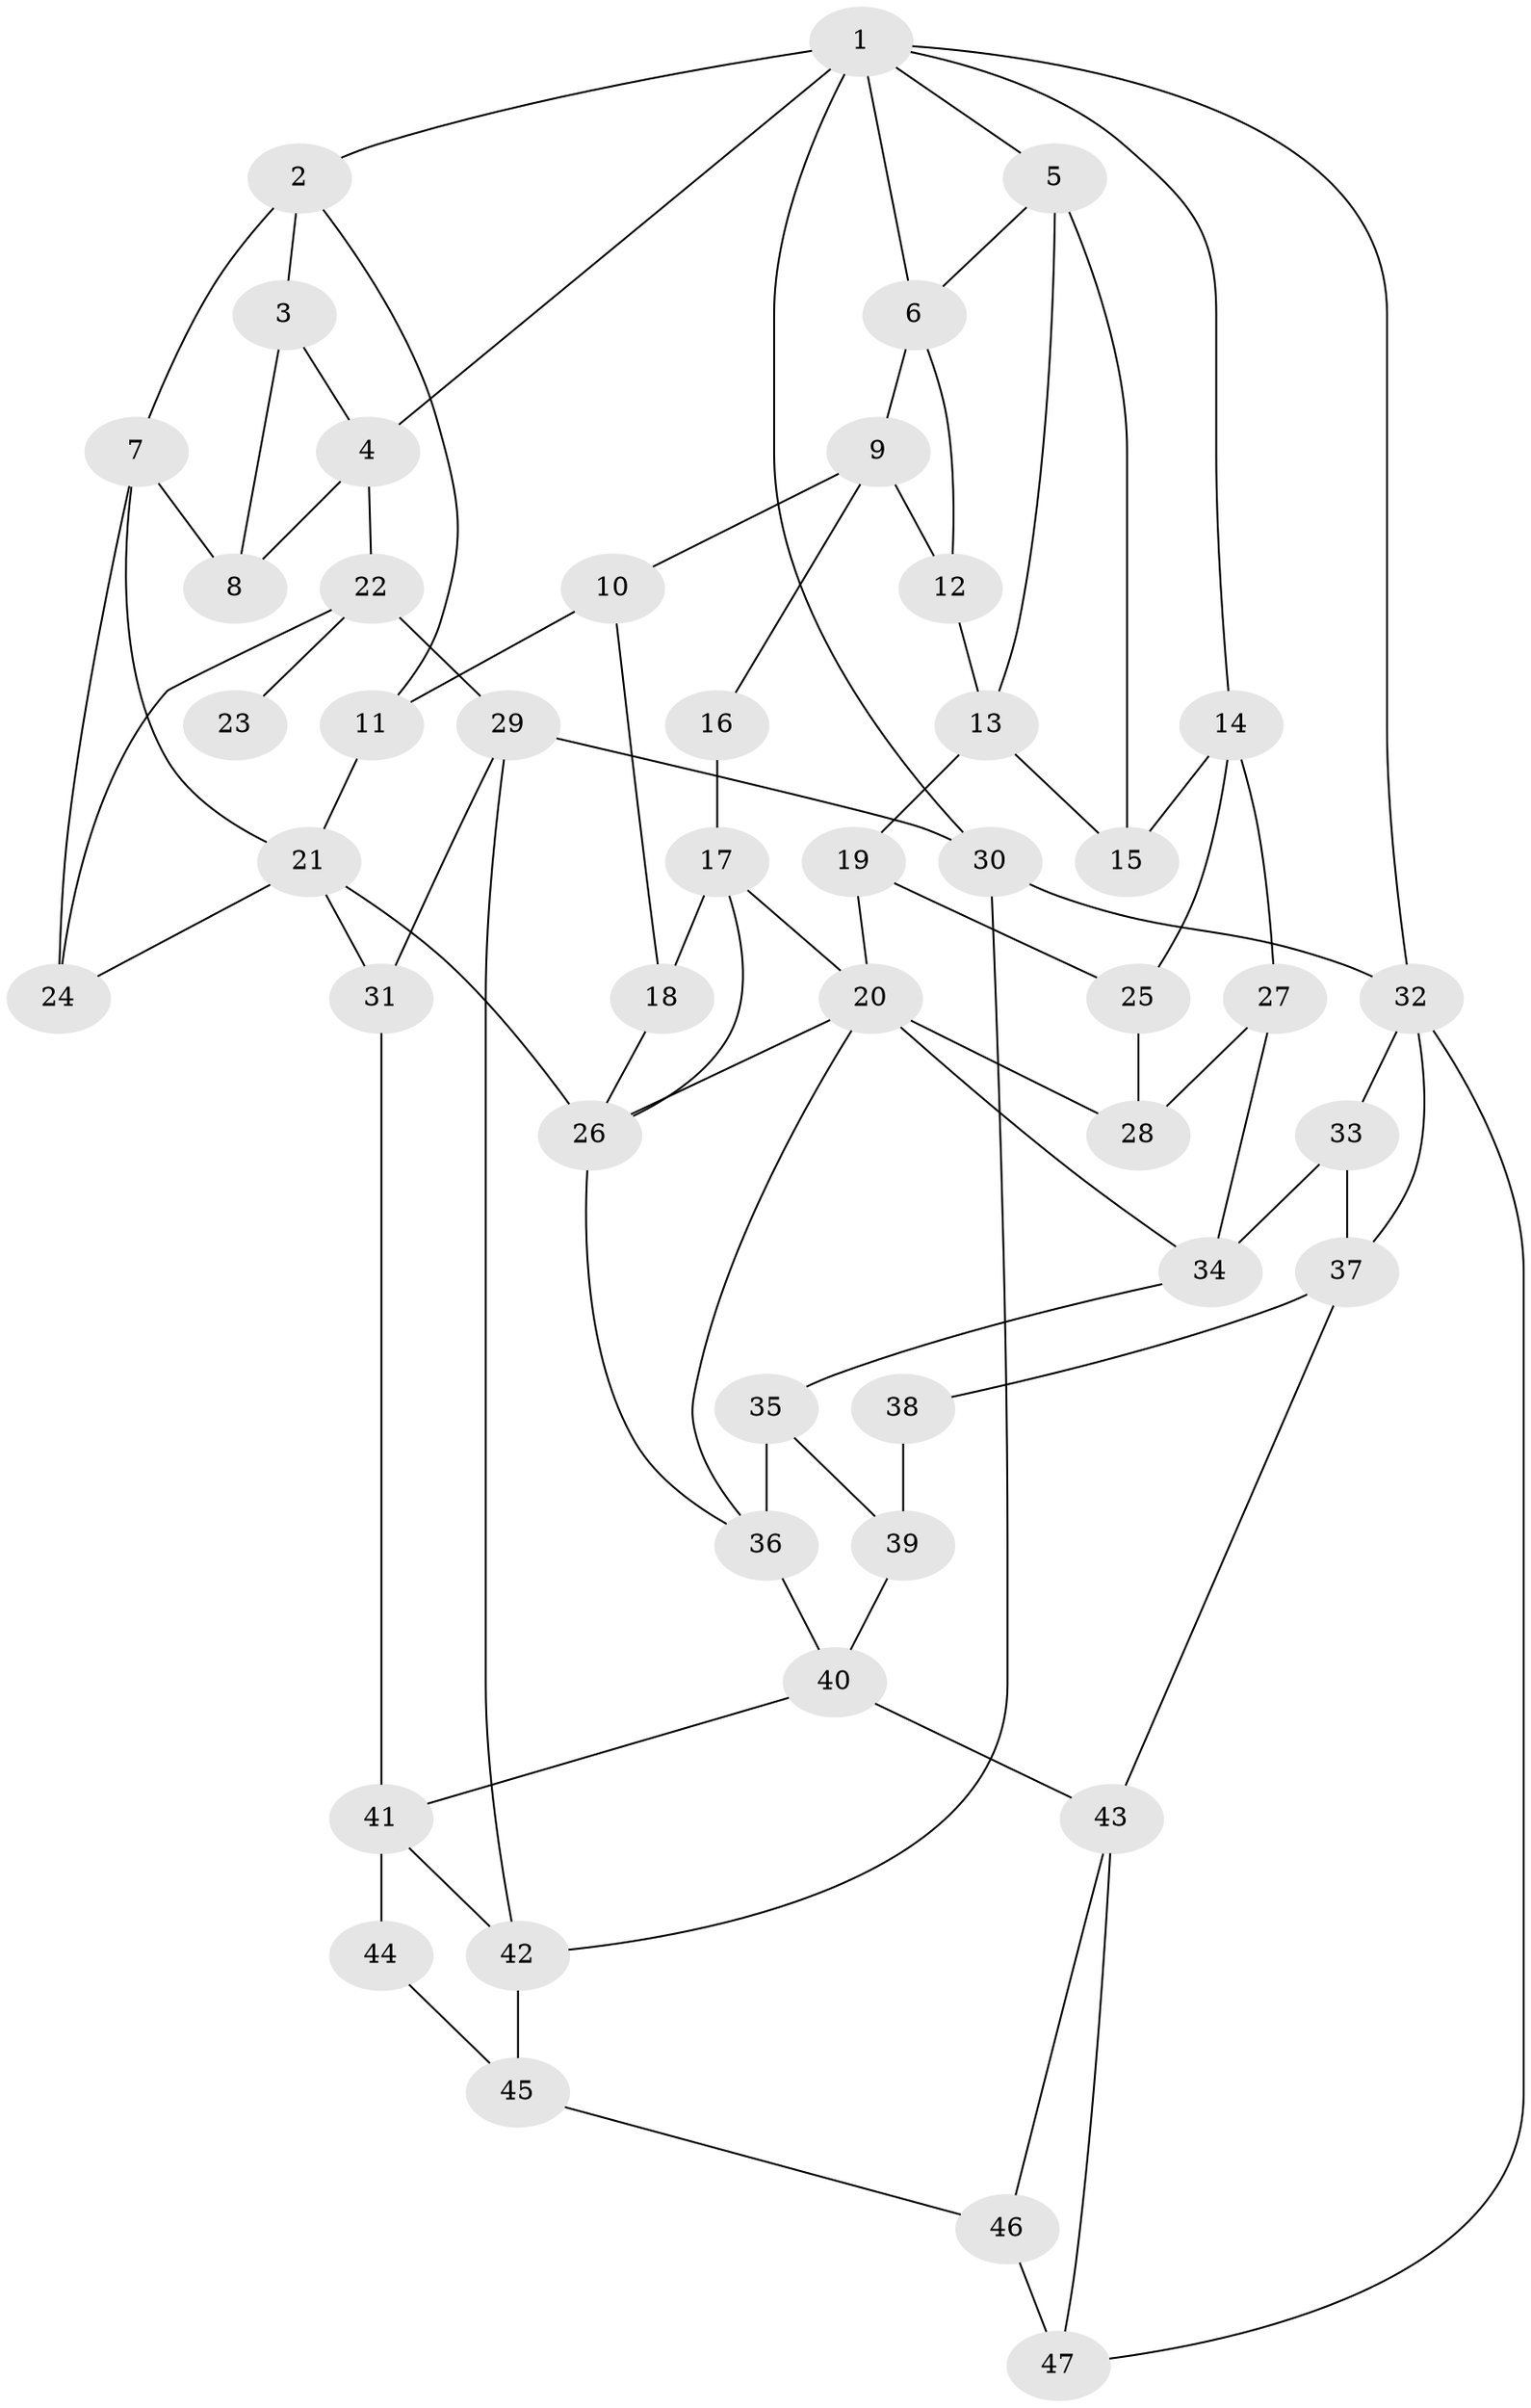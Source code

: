 // original degree distribution, {3: 0.03333333333333333, 5: 0.5266666666666666, 6: 0.23333333333333334, 4: 0.20666666666666667}
// Generated by graph-tools (version 1.1) at 2025/54/03/04/25 22:54:18]
// undirected, 47 vertices, 84 edges
graph export_dot {
  node [color=gray90,style=filled];
  1;
  2;
  3;
  4;
  5;
  6;
  7;
  8;
  9;
  10;
  11;
  12;
  13;
  14;
  15;
  16;
  17;
  18;
  19;
  20;
  21;
  22;
  23;
  24;
  25;
  26;
  27;
  28;
  29;
  30;
  31;
  32;
  33;
  34;
  35;
  36;
  37;
  38;
  39;
  40;
  41;
  42;
  43;
  44;
  45;
  46;
  47;
  1 -- 2 [weight=2.0];
  1 -- 4 [weight=1.0];
  1 -- 5 [weight=1.0];
  1 -- 6 [weight=1.0];
  1 -- 14 [weight=1.0];
  1 -- 30 [weight=1.0];
  1 -- 32 [weight=1.0];
  2 -- 3 [weight=1.0];
  2 -- 7 [weight=1.0];
  2 -- 11 [weight=2.0];
  3 -- 4 [weight=1.0];
  3 -- 8 [weight=2.0];
  4 -- 8 [weight=1.0];
  4 -- 22 [weight=1.0];
  5 -- 6 [weight=1.0];
  5 -- 13 [weight=1.0];
  5 -- 15 [weight=2.0];
  6 -- 9 [weight=1.0];
  6 -- 12 [weight=1.0];
  7 -- 8 [weight=1.0];
  7 -- 21 [weight=1.0];
  7 -- 24 [weight=1.0];
  9 -- 10 [weight=1.0];
  9 -- 12 [weight=2.0];
  9 -- 16 [weight=1.0];
  10 -- 11 [weight=1.0];
  10 -- 18 [weight=1.0];
  11 -- 21 [weight=1.0];
  12 -- 13 [weight=1.0];
  13 -- 15 [weight=1.0];
  13 -- 19 [weight=1.0];
  14 -- 15 [weight=1.0];
  14 -- 25 [weight=1.0];
  14 -- 27 [weight=1.0];
  16 -- 17 [weight=2.0];
  17 -- 18 [weight=2.0];
  17 -- 20 [weight=1.0];
  17 -- 26 [weight=1.0];
  18 -- 26 [weight=1.0];
  19 -- 20 [weight=1.0];
  19 -- 25 [weight=1.0];
  20 -- 26 [weight=1.0];
  20 -- 28 [weight=1.0];
  20 -- 34 [weight=1.0];
  20 -- 36 [weight=1.0];
  21 -- 24 [weight=1.0];
  21 -- 26 [weight=2.0];
  21 -- 31 [weight=2.0];
  22 -- 23 [weight=2.0];
  22 -- 24 [weight=1.0];
  22 -- 29 [weight=2.0];
  25 -- 28 [weight=4.0];
  26 -- 36 [weight=1.0];
  27 -- 28 [weight=1.0];
  27 -- 34 [weight=1.0];
  29 -- 30 [weight=1.0];
  29 -- 31 [weight=1.0];
  29 -- 42 [weight=2.0];
  30 -- 32 [weight=1.0];
  30 -- 42 [weight=1.0];
  31 -- 41 [weight=2.0];
  32 -- 33 [weight=1.0];
  32 -- 37 [weight=1.0];
  32 -- 47 [weight=1.0];
  33 -- 34 [weight=2.0];
  33 -- 37 [weight=2.0];
  34 -- 35 [weight=1.0];
  35 -- 36 [weight=2.0];
  35 -- 39 [weight=1.0];
  36 -- 40 [weight=2.0];
  37 -- 38 [weight=2.0];
  37 -- 43 [weight=1.0];
  38 -- 39 [weight=3.0];
  39 -- 40 [weight=2.0];
  40 -- 41 [weight=2.0];
  40 -- 43 [weight=2.0];
  41 -- 42 [weight=1.0];
  41 -- 44 [weight=1.0];
  42 -- 45 [weight=2.0];
  43 -- 46 [weight=1.0];
  43 -- 47 [weight=1.0];
  44 -- 45 [weight=2.0];
  45 -- 46 [weight=2.0];
  46 -- 47 [weight=2.0];
}
